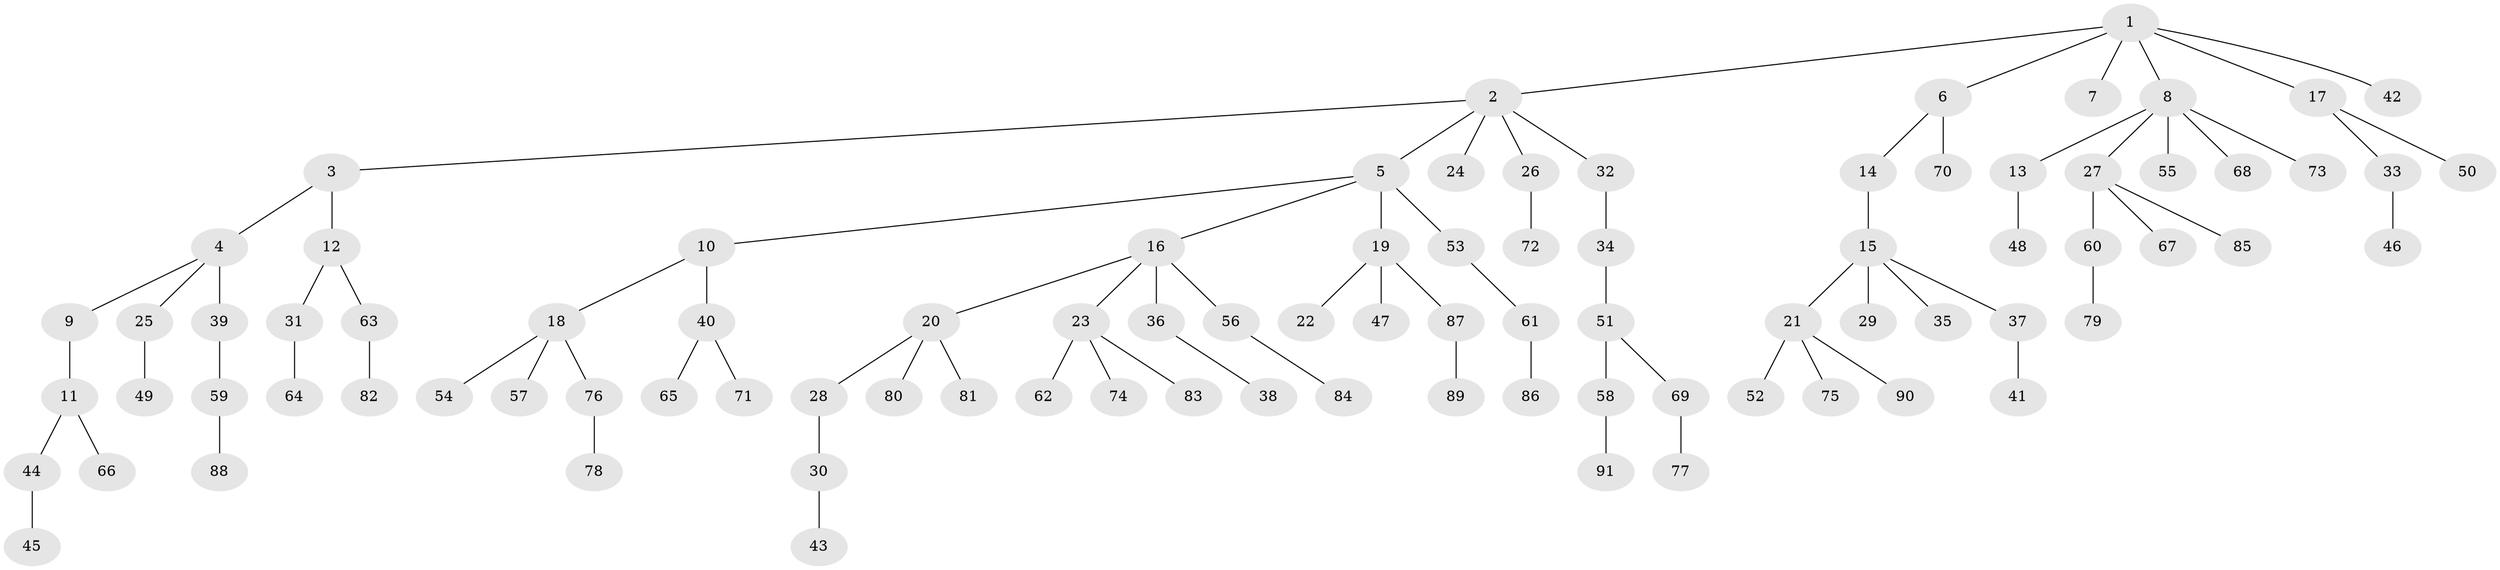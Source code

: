 // Generated by graph-tools (version 1.1) at 2025/50/03/09/25 03:50:20]
// undirected, 91 vertices, 90 edges
graph export_dot {
graph [start="1"]
  node [color=gray90,style=filled];
  1;
  2;
  3;
  4;
  5;
  6;
  7;
  8;
  9;
  10;
  11;
  12;
  13;
  14;
  15;
  16;
  17;
  18;
  19;
  20;
  21;
  22;
  23;
  24;
  25;
  26;
  27;
  28;
  29;
  30;
  31;
  32;
  33;
  34;
  35;
  36;
  37;
  38;
  39;
  40;
  41;
  42;
  43;
  44;
  45;
  46;
  47;
  48;
  49;
  50;
  51;
  52;
  53;
  54;
  55;
  56;
  57;
  58;
  59;
  60;
  61;
  62;
  63;
  64;
  65;
  66;
  67;
  68;
  69;
  70;
  71;
  72;
  73;
  74;
  75;
  76;
  77;
  78;
  79;
  80;
  81;
  82;
  83;
  84;
  85;
  86;
  87;
  88;
  89;
  90;
  91;
  1 -- 2;
  1 -- 6;
  1 -- 7;
  1 -- 8;
  1 -- 17;
  1 -- 42;
  2 -- 3;
  2 -- 5;
  2 -- 24;
  2 -- 26;
  2 -- 32;
  3 -- 4;
  3 -- 12;
  4 -- 9;
  4 -- 25;
  4 -- 39;
  5 -- 10;
  5 -- 16;
  5 -- 19;
  5 -- 53;
  6 -- 14;
  6 -- 70;
  8 -- 13;
  8 -- 27;
  8 -- 55;
  8 -- 68;
  8 -- 73;
  9 -- 11;
  10 -- 18;
  10 -- 40;
  11 -- 44;
  11 -- 66;
  12 -- 31;
  12 -- 63;
  13 -- 48;
  14 -- 15;
  15 -- 21;
  15 -- 29;
  15 -- 35;
  15 -- 37;
  16 -- 20;
  16 -- 23;
  16 -- 36;
  16 -- 56;
  17 -- 33;
  17 -- 50;
  18 -- 54;
  18 -- 57;
  18 -- 76;
  19 -- 22;
  19 -- 47;
  19 -- 87;
  20 -- 28;
  20 -- 80;
  20 -- 81;
  21 -- 52;
  21 -- 75;
  21 -- 90;
  23 -- 62;
  23 -- 74;
  23 -- 83;
  25 -- 49;
  26 -- 72;
  27 -- 60;
  27 -- 67;
  27 -- 85;
  28 -- 30;
  30 -- 43;
  31 -- 64;
  32 -- 34;
  33 -- 46;
  34 -- 51;
  36 -- 38;
  37 -- 41;
  39 -- 59;
  40 -- 65;
  40 -- 71;
  44 -- 45;
  51 -- 58;
  51 -- 69;
  53 -- 61;
  56 -- 84;
  58 -- 91;
  59 -- 88;
  60 -- 79;
  61 -- 86;
  63 -- 82;
  69 -- 77;
  76 -- 78;
  87 -- 89;
}
